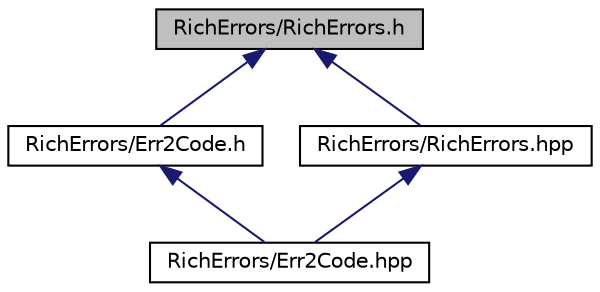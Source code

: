 digraph "RichErrors/RichErrors.h"
{
 // LATEX_PDF_SIZE
  edge [fontname="Helvetica",fontsize="10",labelfontname="Helvetica",labelfontsize="10"];
  node [fontname="Helvetica",fontsize="10",shape=record];
  Node1 [label="RichErrors/RichErrors.h",height=0.2,width=0.4,color="black", fillcolor="grey75", style="filled", fontcolor="black",tooltip="Public header for the RichErrors library."];
  Node1 -> Node2 [dir="back",color="midnightblue",fontsize="10",style="solid",fontname="Helvetica"];
  Node2 [label="RichErrors/Err2Code.h",height=0.2,width=0.4,color="black", fillcolor="white", style="filled",URL="$Err2Code_8h.html",tooltip="Public header for Error2Code library."];
  Node2 -> Node3 [dir="back",color="midnightblue",fontsize="10",style="solid",fontname="Helvetica"];
  Node3 [label="RichErrors/Err2Code.hpp",height=0.2,width=0.4,color="black", fillcolor="white", style="filled",URL="$Err2Code_8hpp.html",tooltip="Header-only C++ interface for Err2Code."];
  Node1 -> Node4 [dir="back",color="midnightblue",fontsize="10",style="solid",fontname="Helvetica"];
  Node4 [label="RichErrors/RichErrors.hpp",height=0.2,width=0.4,color="black", fillcolor="white", style="filled",URL="$RichErrors_8hpp.html",tooltip="Header-only C++ interface for the RichErrors library."];
  Node4 -> Node3 [dir="back",color="midnightblue",fontsize="10",style="solid",fontname="Helvetica"];
}
